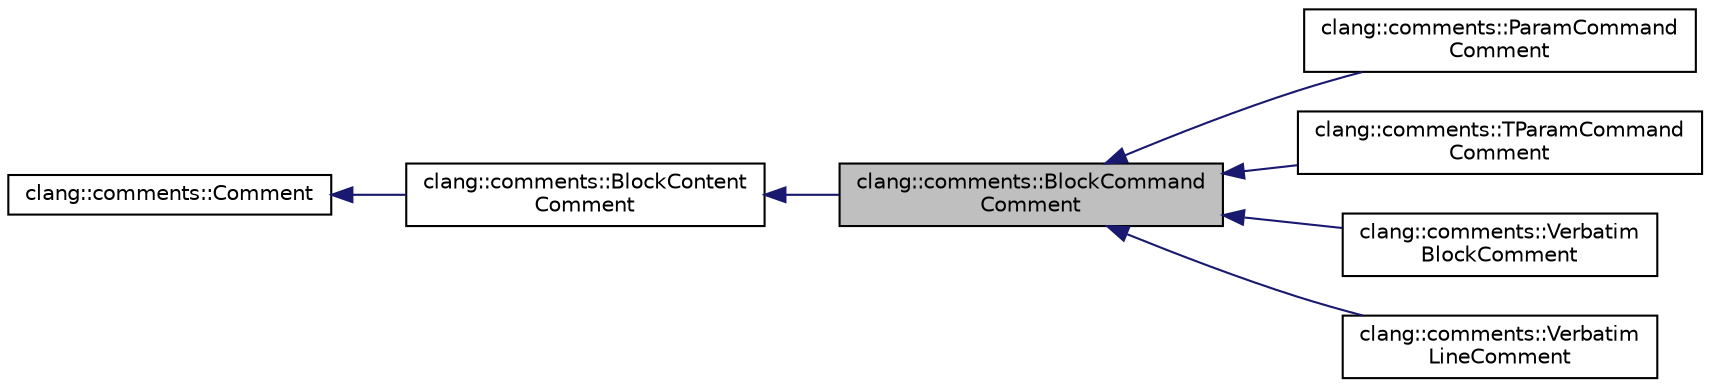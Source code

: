 digraph "clang::comments::BlockCommandComment"
{
 // LATEX_PDF_SIZE
  bgcolor="transparent";
  edge [fontname="Helvetica",fontsize="10",labelfontname="Helvetica",labelfontsize="10"];
  node [fontname="Helvetica",fontsize="10",shape=record];
  rankdir="LR";
  Node1 [label="clang::comments::BlockCommand\lComment",height=0.2,width=0.4,color="black", fillcolor="grey75", style="filled", fontcolor="black",tooltip="A command that has zero or more word-like arguments (number of word-like arguments depends on command..."];
  Node2 -> Node1 [dir="back",color="midnightblue",fontsize="10",style="solid",fontname="Helvetica"];
  Node2 [label="clang::comments::BlockContent\lComment",height=0.2,width=0.4,color="black",URL="$classclang_1_1comments_1_1BlockContentComment.html",tooltip="Block content (contains inline content)."];
  Node3 -> Node2 [dir="back",color="midnightblue",fontsize="10",style="solid",fontname="Helvetica"];
  Node3 [label="clang::comments::Comment",height=0.2,width=0.4,color="black",URL="$classclang_1_1comments_1_1Comment.html",tooltip="Any part of the comment."];
  Node1 -> Node4 [dir="back",color="midnightblue",fontsize="10",style="solid",fontname="Helvetica"];
  Node4 [label="clang::comments::ParamCommand\lComment",height=0.2,width=0.4,color="black",URL="$classclang_1_1comments_1_1ParamCommandComment.html",tooltip="Doxygen \\param command."];
  Node1 -> Node5 [dir="back",color="midnightblue",fontsize="10",style="solid",fontname="Helvetica"];
  Node5 [label="clang::comments::TParamCommand\lComment",height=0.2,width=0.4,color="black",URL="$classclang_1_1comments_1_1TParamCommandComment.html",tooltip="Doxygen \\tparam command, describes a template parameter."];
  Node1 -> Node6 [dir="back",color="midnightblue",fontsize="10",style="solid",fontname="Helvetica"];
  Node6 [label="clang::comments::Verbatim\lBlockComment",height=0.2,width=0.4,color="black",URL="$classclang_1_1comments_1_1VerbatimBlockComment.html",tooltip="A verbatim block command (e."];
  Node1 -> Node7 [dir="back",color="midnightblue",fontsize="10",style="solid",fontname="Helvetica"];
  Node7 [label="clang::comments::Verbatim\lLineComment",height=0.2,width=0.4,color="black",URL="$classclang_1_1comments_1_1VerbatimLineComment.html",tooltip="A verbatim line command."];
}
